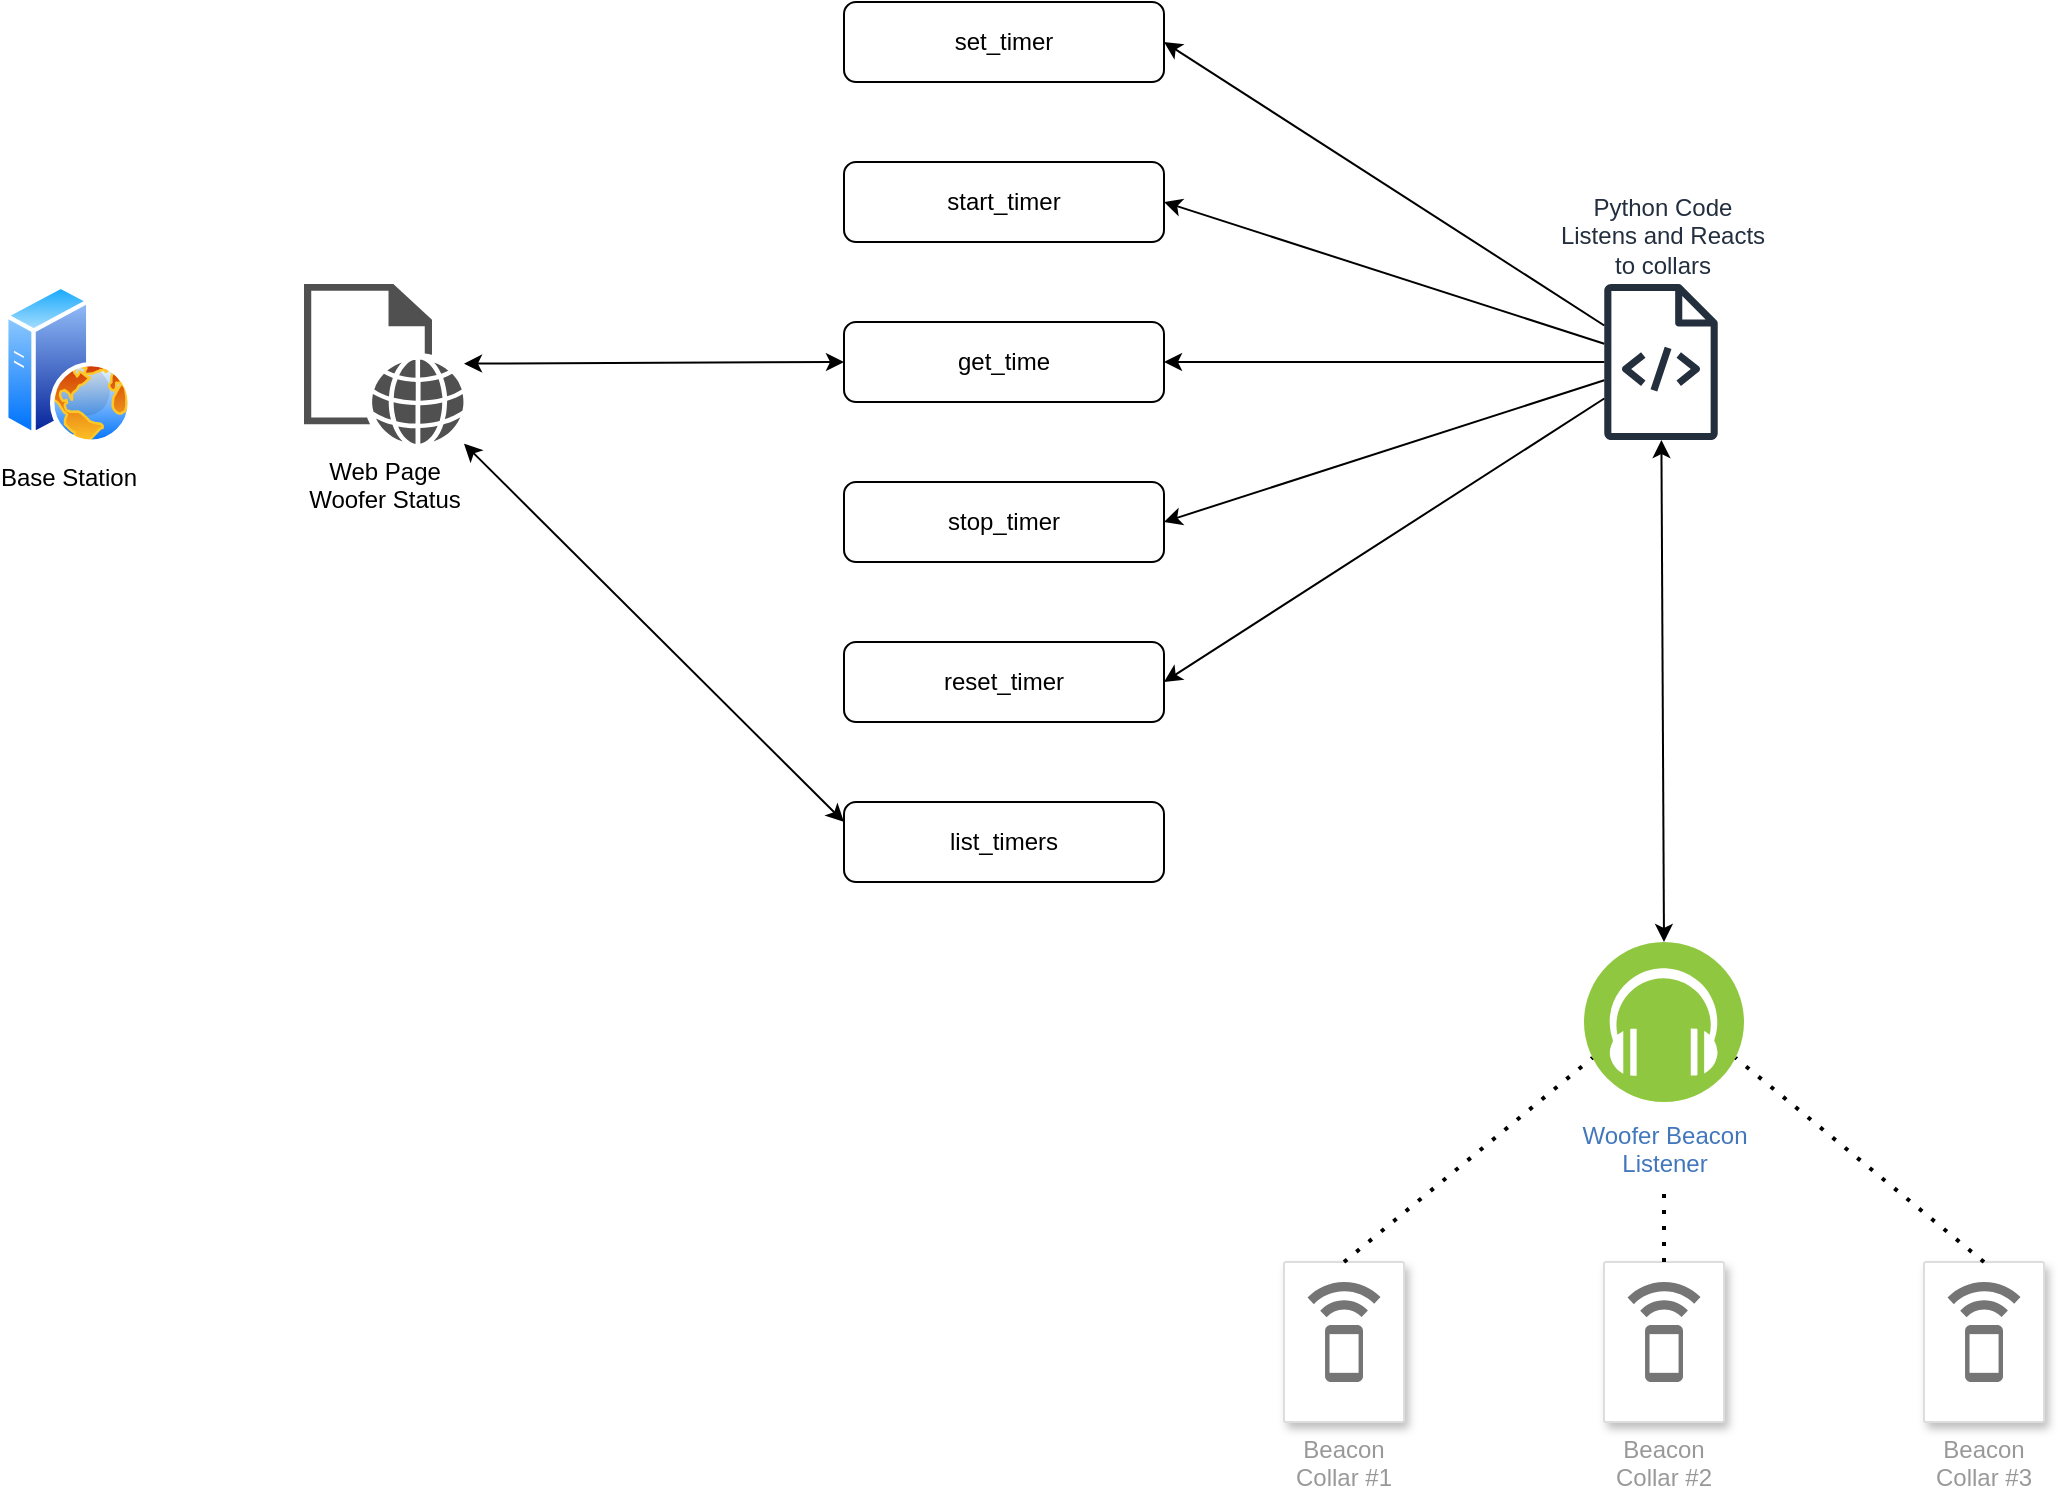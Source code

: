 <mxfile version="22.1.16" type="device">
  <diagram name="Page-1" id="UbQURCS5LMLnu0HZN9oK">
    <mxGraphModel dx="1434" dy="777" grid="1" gridSize="10" guides="1" tooltips="1" connect="1" arrows="1" fold="1" page="1" pageScale="1" pageWidth="1100" pageHeight="850" math="0" shadow="0">
      <root>
        <mxCell id="0" />
        <mxCell id="1" parent="0" />
        <mxCell id="qYG5Pgd0RAmxIlr-B5bA-6" value="set_timer" style="rounded=1;whiteSpace=wrap;html=1;" vertex="1" parent="1">
          <mxGeometry x="480" y="80" width="160" height="40" as="geometry" />
        </mxCell>
        <mxCell id="qYG5Pgd0RAmxIlr-B5bA-7" value="start_timer" style="rounded=1;whiteSpace=wrap;html=1;" vertex="1" parent="1">
          <mxGeometry x="480" y="160" width="160" height="40" as="geometry" />
        </mxCell>
        <mxCell id="qYG5Pgd0RAmxIlr-B5bA-8" value="get_time" style="rounded=1;whiteSpace=wrap;html=1;" vertex="1" parent="1">
          <mxGeometry x="480" y="240" width="160" height="40" as="geometry" />
        </mxCell>
        <mxCell id="qYG5Pgd0RAmxIlr-B5bA-9" value="stop_timer" style="rounded=1;whiteSpace=wrap;html=1;" vertex="1" parent="1">
          <mxGeometry x="480" y="320" width="160" height="40" as="geometry" />
        </mxCell>
        <mxCell id="qYG5Pgd0RAmxIlr-B5bA-10" value="reset_timer" style="rounded=1;whiteSpace=wrap;html=1;" vertex="1" parent="1">
          <mxGeometry x="480" y="400" width="160" height="40" as="geometry" />
        </mxCell>
        <mxCell id="qYG5Pgd0RAmxIlr-B5bA-13" value="Base Station" style="image;aspect=fixed;perimeter=ellipsePerimeter;html=1;align=center;shadow=0;dashed=0;spacingTop=3;image=img/lib/active_directory/web_server.svg;" vertex="1" parent="1">
          <mxGeometry x="60" y="221" width="64" height="80" as="geometry" />
        </mxCell>
        <mxCell id="qYG5Pgd0RAmxIlr-B5bA-15" value="Web Page&lt;br&gt;Woofer Status" style="sketch=0;pointerEvents=1;shadow=0;dashed=0;html=1;strokeColor=none;fillColor=#505050;labelPosition=center;verticalLabelPosition=bottom;verticalAlign=top;outlineConnect=0;align=center;shape=mxgraph.office.concepts.web_page;" vertex="1" parent="1">
          <mxGeometry x="210" y="221" width="80" height="80" as="geometry" />
        </mxCell>
        <mxCell id="qYG5Pgd0RAmxIlr-B5bA-16" value="Woofer Beacon&lt;br&gt;Listener" style="image;aspect=fixed;perimeter=ellipsePerimeter;html=1;align=center;shadow=0;dashed=0;fontColor=#4277BB;labelBackgroundColor=default;fontSize=12;spacingTop=3;image=img/lib/ibm/blockchain/event_listener.svg;" vertex="1" parent="1">
          <mxGeometry x="850" y="550" width="80" height="80" as="geometry" />
        </mxCell>
        <mxCell id="qYG5Pgd0RAmxIlr-B5bA-17" value="Beacon&lt;br&gt;Collar #1" style="strokeColor=#dddddd;shadow=1;strokeWidth=1;rounded=1;absoluteArcSize=1;arcSize=2;labelPosition=center;verticalLabelPosition=bottom;align=center;verticalAlign=top;spacingLeft=0;fontColor=#999999;fontSize=12;whiteSpace=wrap;spacingBottom=2;html=1;" vertex="1" parent="1">
          <mxGeometry x="700" y="710" width="60" height="80" as="geometry" />
        </mxCell>
        <mxCell id="qYG5Pgd0RAmxIlr-B5bA-18" value="" style="sketch=0;dashed=0;connectable=0;html=1;fillColor=#757575;strokeColor=none;shape=mxgraph.gcp2.beacon;part=1;" vertex="1" parent="qYG5Pgd0RAmxIlr-B5bA-17">
          <mxGeometry x="0.5" width="36.5" height="50" relative="1" as="geometry">
            <mxPoint x="-18.25" y="10" as="offset" />
          </mxGeometry>
        </mxCell>
        <mxCell id="qYG5Pgd0RAmxIlr-B5bA-27" value="Beacon&lt;br&gt;Collar #2" style="strokeColor=#dddddd;shadow=1;strokeWidth=1;rounded=1;absoluteArcSize=1;arcSize=2;labelPosition=center;verticalLabelPosition=bottom;align=center;verticalAlign=top;spacingLeft=0;fontColor=#999999;fontSize=12;whiteSpace=wrap;spacingBottom=2;html=1;" vertex="1" parent="1">
          <mxGeometry x="860" y="710" width="60" height="80" as="geometry" />
        </mxCell>
        <mxCell id="qYG5Pgd0RAmxIlr-B5bA-28" value="" style="sketch=0;dashed=0;connectable=0;html=1;fillColor=#757575;strokeColor=none;shape=mxgraph.gcp2.beacon;part=1;" vertex="1" parent="qYG5Pgd0RAmxIlr-B5bA-27">
          <mxGeometry x="0.5" width="36.5" height="50" relative="1" as="geometry">
            <mxPoint x="-18.25" y="10" as="offset" />
          </mxGeometry>
        </mxCell>
        <mxCell id="qYG5Pgd0RAmxIlr-B5bA-29" value="Beacon&lt;br&gt;Collar #3" style="strokeColor=#dddddd;shadow=1;strokeWidth=1;rounded=1;absoluteArcSize=1;arcSize=2;labelPosition=center;verticalLabelPosition=bottom;align=center;verticalAlign=top;spacingLeft=0;fontColor=#999999;fontSize=12;whiteSpace=wrap;spacingBottom=2;html=1;" vertex="1" parent="1">
          <mxGeometry x="1020" y="710" width="60" height="80" as="geometry" />
        </mxCell>
        <mxCell id="qYG5Pgd0RAmxIlr-B5bA-30" value="" style="sketch=0;dashed=0;connectable=0;html=1;fillColor=#757575;strokeColor=none;shape=mxgraph.gcp2.beacon;part=1;" vertex="1" parent="qYG5Pgd0RAmxIlr-B5bA-29">
          <mxGeometry x="0.5" width="36.5" height="50" relative="1" as="geometry">
            <mxPoint x="-18.25" y="10" as="offset" />
          </mxGeometry>
        </mxCell>
        <mxCell id="qYG5Pgd0RAmxIlr-B5bA-31" value="" style="endArrow=none;dashed=1;html=1;dashPattern=1 3;strokeWidth=2;rounded=0;exitX=0.5;exitY=0;exitDx=0;exitDy=0;entryX=1;entryY=0.75;entryDx=0;entryDy=0;" edge="1" parent="1" source="qYG5Pgd0RAmxIlr-B5bA-29" target="qYG5Pgd0RAmxIlr-B5bA-16">
          <mxGeometry width="50" height="50" relative="1" as="geometry">
            <mxPoint x="1090" y="680" as="sourcePoint" />
            <mxPoint x="940" y="610" as="targetPoint" />
          </mxGeometry>
        </mxCell>
        <mxCell id="qYG5Pgd0RAmxIlr-B5bA-32" value="" style="endArrow=none;dashed=1;html=1;dashPattern=1 3;strokeWidth=2;rounded=0;entryX=0;entryY=0.75;entryDx=0;entryDy=0;exitX=0.5;exitY=0;exitDx=0;exitDy=0;" edge="1" parent="1" source="qYG5Pgd0RAmxIlr-B5bA-17" target="qYG5Pgd0RAmxIlr-B5bA-16">
          <mxGeometry width="50" height="50" relative="1" as="geometry">
            <mxPoint x="730" y="700" as="sourcePoint" />
            <mxPoint x="840" y="600" as="targetPoint" />
          </mxGeometry>
        </mxCell>
        <mxCell id="qYG5Pgd0RAmxIlr-B5bA-33" value="" style="endArrow=none;dashed=1;html=1;dashPattern=1 3;strokeWidth=2;rounded=0;exitX=0.5;exitY=0;exitDx=0;exitDy=0;" edge="1" parent="1" source="qYG5Pgd0RAmxIlr-B5bA-27">
          <mxGeometry width="50" height="50" relative="1" as="geometry">
            <mxPoint x="1060" y="720" as="sourcePoint" />
            <mxPoint x="890" y="670" as="targetPoint" />
          </mxGeometry>
        </mxCell>
        <mxCell id="qYG5Pgd0RAmxIlr-B5bA-34" value="Python Code&lt;br&gt;Listens and Reacts&lt;br&gt;to collars" style="sketch=0;outlineConnect=0;fontColor=#232F3E;gradientColor=none;fillColor=#232F3D;strokeColor=none;dashed=0;verticalLabelPosition=top;verticalAlign=bottom;align=center;html=1;fontSize=12;fontStyle=0;aspect=fixed;pointerEvents=1;shape=mxgraph.aws4.source_code;labelPosition=center;" vertex="1" parent="1">
          <mxGeometry x="860" y="221" width="57" height="78" as="geometry" />
        </mxCell>
        <mxCell id="qYG5Pgd0RAmxIlr-B5bA-35" value="" style="endArrow=classic;startArrow=classic;html=1;rounded=0;exitX=0.5;exitY=0;exitDx=0;exitDy=0;" edge="1" parent="1" source="qYG5Pgd0RAmxIlr-B5bA-16" target="qYG5Pgd0RAmxIlr-B5bA-34">
          <mxGeometry width="50" height="50" relative="1" as="geometry">
            <mxPoint x="1090" y="600" as="sourcePoint" />
            <mxPoint x="1140" y="550" as="targetPoint" />
          </mxGeometry>
        </mxCell>
        <mxCell id="qYG5Pgd0RAmxIlr-B5bA-36" value="" style="endArrow=classic;html=1;rounded=0;entryX=1;entryY=0.5;entryDx=0;entryDy=0;" edge="1" parent="1" source="qYG5Pgd0RAmxIlr-B5bA-34" target="qYG5Pgd0RAmxIlr-B5bA-6">
          <mxGeometry width="50" height="50" relative="1" as="geometry">
            <mxPoint x="520" y="580" as="sourcePoint" />
            <mxPoint x="570" y="530" as="targetPoint" />
          </mxGeometry>
        </mxCell>
        <mxCell id="qYG5Pgd0RAmxIlr-B5bA-37" value="" style="endArrow=classic;html=1;rounded=0;entryX=1;entryY=0.5;entryDx=0;entryDy=0;" edge="1" parent="1" source="qYG5Pgd0RAmxIlr-B5bA-34" target="qYG5Pgd0RAmxIlr-B5bA-7">
          <mxGeometry width="50" height="50" relative="1" as="geometry">
            <mxPoint x="870" y="252" as="sourcePoint" />
            <mxPoint x="650" y="110" as="targetPoint" />
          </mxGeometry>
        </mxCell>
        <mxCell id="qYG5Pgd0RAmxIlr-B5bA-38" value="" style="endArrow=classic;html=1;rounded=0;entryX=1;entryY=0.5;entryDx=0;entryDy=0;" edge="1" parent="1" source="qYG5Pgd0RAmxIlr-B5bA-34" target="qYG5Pgd0RAmxIlr-B5bA-8">
          <mxGeometry width="50" height="50" relative="1" as="geometry">
            <mxPoint x="850" y="260" as="sourcePoint" />
            <mxPoint x="660" y="120" as="targetPoint" />
          </mxGeometry>
        </mxCell>
        <mxCell id="qYG5Pgd0RAmxIlr-B5bA-39" value="" style="endArrow=classic;html=1;rounded=0;entryX=1;entryY=0.5;entryDx=0;entryDy=0;" edge="1" parent="1" source="qYG5Pgd0RAmxIlr-B5bA-34" target="qYG5Pgd0RAmxIlr-B5bA-9">
          <mxGeometry width="50" height="50" relative="1" as="geometry">
            <mxPoint x="890" y="272" as="sourcePoint" />
            <mxPoint x="670" y="130" as="targetPoint" />
          </mxGeometry>
        </mxCell>
        <mxCell id="qYG5Pgd0RAmxIlr-B5bA-40" value="" style="endArrow=classic;html=1;rounded=0;entryX=1;entryY=0.5;entryDx=0;entryDy=0;" edge="1" parent="1" source="qYG5Pgd0RAmxIlr-B5bA-34" target="qYG5Pgd0RAmxIlr-B5bA-10">
          <mxGeometry width="50" height="50" relative="1" as="geometry">
            <mxPoint x="900" y="282" as="sourcePoint" />
            <mxPoint x="680" y="140" as="targetPoint" />
          </mxGeometry>
        </mxCell>
        <mxCell id="qYG5Pgd0RAmxIlr-B5bA-41" value="list_timers" style="rounded=1;whiteSpace=wrap;html=1;" vertex="1" parent="1">
          <mxGeometry x="480" y="480" width="160" height="40" as="geometry" />
        </mxCell>
        <mxCell id="qYG5Pgd0RAmxIlr-B5bA-43" value="" style="endArrow=classic;startArrow=classic;html=1;rounded=0;entryX=0;entryY=0.25;entryDx=0;entryDy=0;" edge="1" parent="1" source="qYG5Pgd0RAmxIlr-B5bA-15" target="qYG5Pgd0RAmxIlr-B5bA-41">
          <mxGeometry width="50" height="50" relative="1" as="geometry">
            <mxPoint x="520" y="580" as="sourcePoint" />
            <mxPoint x="570" y="530" as="targetPoint" />
          </mxGeometry>
        </mxCell>
        <mxCell id="qYG5Pgd0RAmxIlr-B5bA-44" value="" style="endArrow=classic;startArrow=classic;html=1;rounded=0;entryX=0;entryY=0.5;entryDx=0;entryDy=0;" edge="1" parent="1" source="qYG5Pgd0RAmxIlr-B5bA-15" target="qYG5Pgd0RAmxIlr-B5bA-8">
          <mxGeometry width="50" height="50" relative="1" as="geometry">
            <mxPoint x="300" y="311" as="sourcePoint" />
            <mxPoint x="490" y="500" as="targetPoint" />
          </mxGeometry>
        </mxCell>
      </root>
    </mxGraphModel>
  </diagram>
</mxfile>
